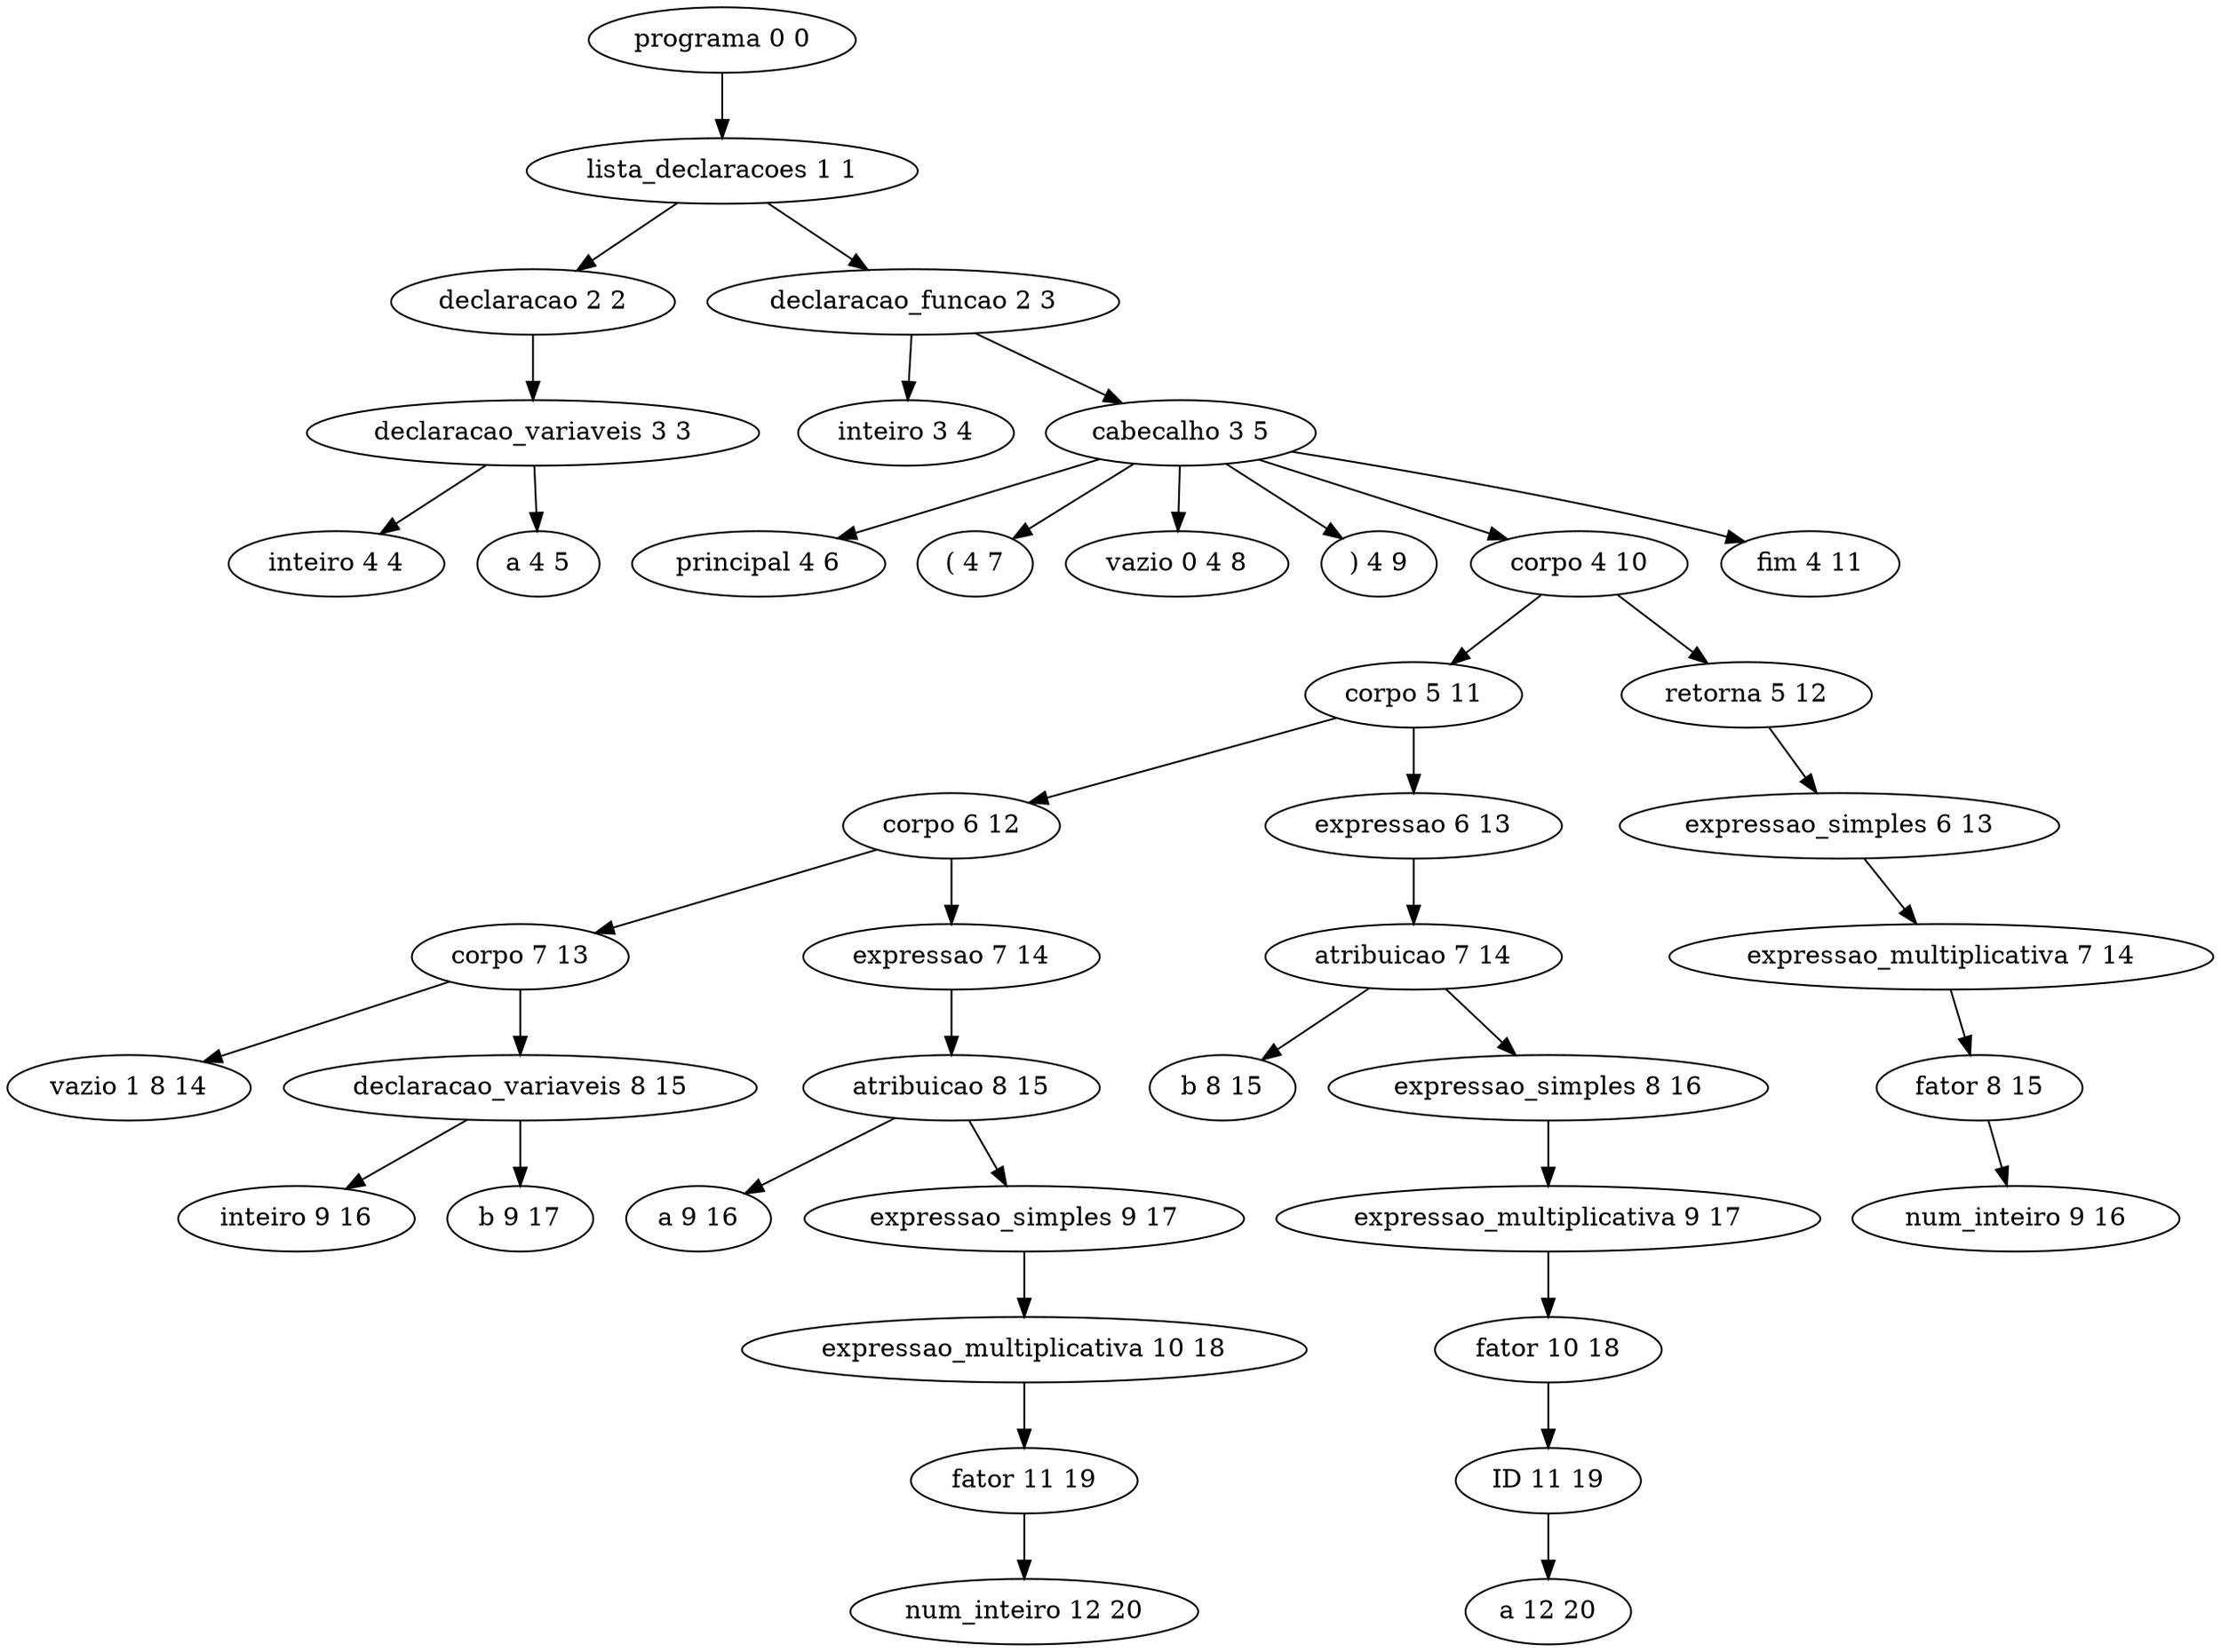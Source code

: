 digraph G {
	"programa 0 0" -> "lista_declaracoes 1 1"
	"lista_declaracoes 1 1" -> "declaracao 2 2"
	"declaracao 2 2" -> "declaracao_variaveis 3 3"
	"declaracao_variaveis 3 3" -> "inteiro 4 4"
	"declaracao_variaveis 3 3" -> "a 4 5"
	"lista_declaracoes 1 1" -> "declaracao_funcao 2 3"
	"declaracao_funcao 2 3" -> "inteiro 3 4"
	"declaracao_funcao 2 3" -> "cabecalho 3 5"
	"cabecalho 3 5" -> "principal 4 6"
	"cabecalho 3 5" -> "( 4 7"
	"cabecalho 3 5" -> "vazio 0 4 8"
	"cabecalho 3 5" -> ") 4 9"
	"cabecalho 3 5" -> "corpo 4 10"
	"corpo 4 10" -> "corpo 5 11"
	"corpo 5 11" -> "corpo 6 12"
	"corpo 6 12" -> "corpo 7 13"
	"corpo 7 13" -> "vazio 1 8 14"
	"corpo 7 13" -> "declaracao_variaveis 8 15"
	"declaracao_variaveis 8 15" -> "inteiro 9 16"
	"declaracao_variaveis 8 15" -> "b 9 17"
	"corpo 6 12" -> "expressao 7 14"
	"expressao 7 14" -> "atribuicao 8 15"
	"atribuicao 8 15" -> "a 9 16"
	"atribuicao 8 15" -> "expressao_simples 9 17"
	"expressao_simples 9 17" -> "expressao_multiplicativa 10 18"
	"expressao_multiplicativa 10 18" -> "fator 11 19"
	"fator 11 19" -> "num_inteiro 12 20"
	"corpo 5 11" -> "expressao 6 13"
	"expressao 6 13" -> "atribuicao 7 14"
	"atribuicao 7 14" -> "b 8 15"
	"atribuicao 7 14" -> "expressao_simples 8 16"
	"expressao_simples 8 16" -> "expressao_multiplicativa 9 17"
	"expressao_multiplicativa 9 17" -> "fator 10 18"
	"fator 10 18" -> "ID 11 19"
	"ID 11 19" -> "a 12 20"
	"corpo 4 10" -> "retorna 5 12"
	"retorna 5 12" -> "expressao_simples 6 13"
	"expressao_simples 6 13" -> "expressao_multiplicativa 7 14"
	"expressao_multiplicativa 7 14" -> "fator 8 15"
	"fator 8 15" -> "num_inteiro 9 16"
	"cabecalho 3 5" -> "fim 4 11"
}
